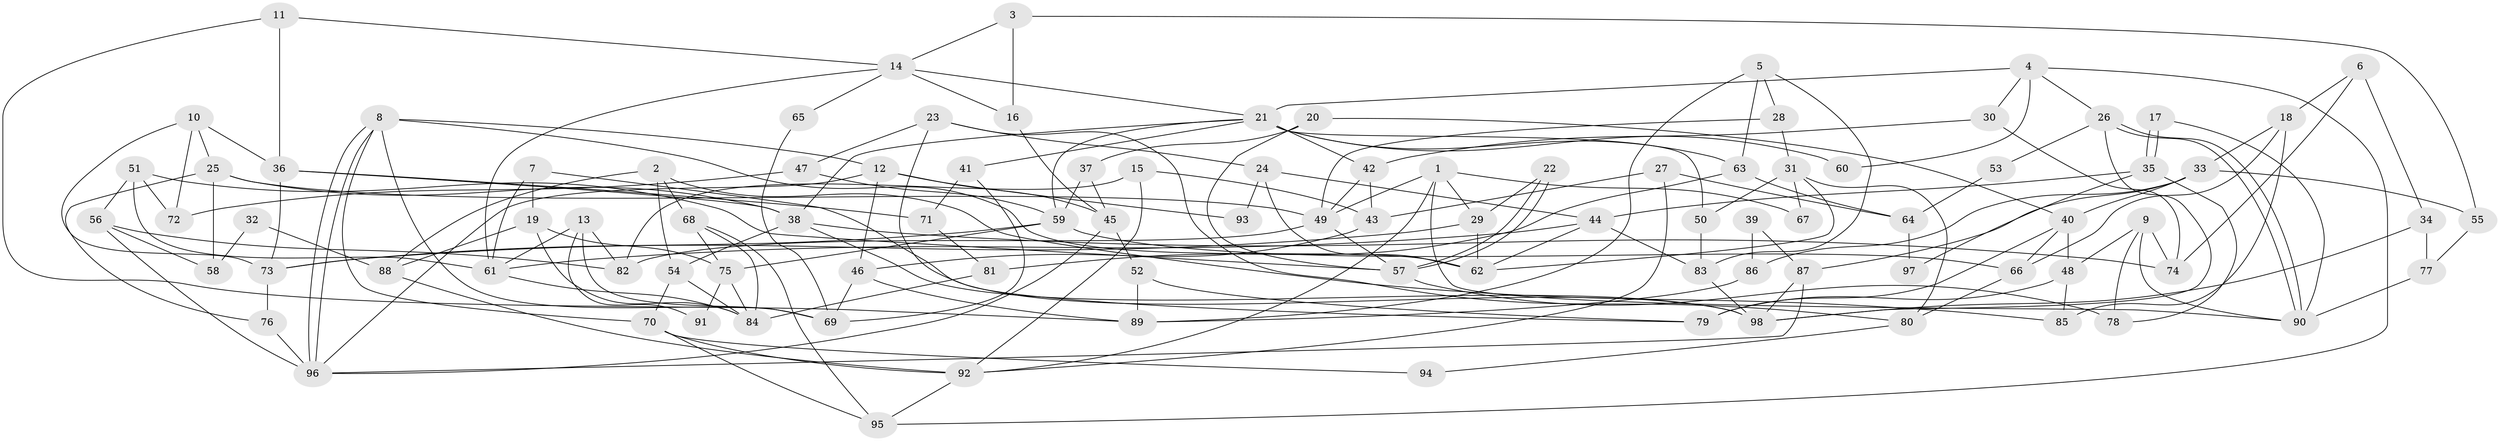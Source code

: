 // Generated by graph-tools (version 1.1) at 2025/50/03/09/25 03:50:10]
// undirected, 98 vertices, 196 edges
graph export_dot {
graph [start="1"]
  node [color=gray90,style=filled];
  1;
  2;
  3;
  4;
  5;
  6;
  7;
  8;
  9;
  10;
  11;
  12;
  13;
  14;
  15;
  16;
  17;
  18;
  19;
  20;
  21;
  22;
  23;
  24;
  25;
  26;
  27;
  28;
  29;
  30;
  31;
  32;
  33;
  34;
  35;
  36;
  37;
  38;
  39;
  40;
  41;
  42;
  43;
  44;
  45;
  46;
  47;
  48;
  49;
  50;
  51;
  52;
  53;
  54;
  55;
  56;
  57;
  58;
  59;
  60;
  61;
  62;
  63;
  64;
  65;
  66;
  67;
  68;
  69;
  70;
  71;
  72;
  73;
  74;
  75;
  76;
  77;
  78;
  79;
  80;
  81;
  82;
  83;
  84;
  85;
  86;
  87;
  88;
  89;
  90;
  91;
  92;
  93;
  94;
  95;
  96;
  97;
  98;
  1 -- 49;
  1 -- 92;
  1 -- 29;
  1 -- 67;
  1 -- 90;
  2 -- 54;
  2 -- 68;
  2 -- 85;
  2 -- 88;
  3 -- 16;
  3 -- 14;
  3 -- 55;
  4 -- 95;
  4 -- 21;
  4 -- 26;
  4 -- 30;
  4 -- 60;
  5 -- 89;
  5 -- 83;
  5 -- 28;
  5 -- 63;
  6 -- 34;
  6 -- 74;
  6 -- 18;
  7 -- 61;
  7 -- 98;
  7 -- 19;
  8 -- 96;
  8 -- 96;
  8 -- 62;
  8 -- 12;
  8 -- 69;
  8 -- 70;
  9 -- 48;
  9 -- 90;
  9 -- 74;
  9 -- 78;
  10 -- 36;
  10 -- 73;
  10 -- 25;
  10 -- 72;
  11 -- 89;
  11 -- 36;
  11 -- 14;
  12 -- 96;
  12 -- 45;
  12 -- 46;
  12 -- 93;
  13 -- 61;
  13 -- 82;
  13 -- 69;
  13 -- 91;
  14 -- 21;
  14 -- 16;
  14 -- 61;
  14 -- 65;
  15 -- 43;
  15 -- 92;
  15 -- 82;
  16 -- 45;
  17 -- 90;
  17 -- 35;
  17 -- 35;
  18 -- 33;
  18 -- 66;
  18 -- 85;
  19 -- 75;
  19 -- 84;
  19 -- 88;
  20 -- 57;
  20 -- 37;
  20 -- 40;
  21 -- 59;
  21 -- 38;
  21 -- 41;
  21 -- 42;
  21 -- 50;
  21 -- 60;
  21 -- 63;
  22 -- 29;
  22 -- 57;
  22 -- 57;
  23 -- 24;
  23 -- 79;
  23 -- 47;
  23 -- 80;
  24 -- 44;
  24 -- 62;
  24 -- 93;
  25 -- 49;
  25 -- 38;
  25 -- 58;
  25 -- 76;
  26 -- 90;
  26 -- 90;
  26 -- 53;
  26 -- 98;
  27 -- 43;
  27 -- 92;
  27 -- 64;
  28 -- 49;
  28 -- 31;
  29 -- 73;
  29 -- 62;
  30 -- 74;
  30 -- 42;
  31 -- 62;
  31 -- 50;
  31 -- 67;
  31 -- 80;
  32 -- 88;
  32 -- 58;
  33 -- 40;
  33 -- 87;
  33 -- 55;
  33 -- 86;
  34 -- 77;
  34 -- 98;
  35 -- 78;
  35 -- 44;
  35 -- 97;
  36 -- 73;
  36 -- 38;
  36 -- 71;
  37 -- 45;
  37 -- 59;
  38 -- 98;
  38 -- 54;
  38 -- 74;
  39 -- 87;
  39 -- 86;
  40 -- 66;
  40 -- 48;
  40 -- 79;
  41 -- 69;
  41 -- 71;
  42 -- 43;
  42 -- 49;
  43 -- 46;
  44 -- 61;
  44 -- 62;
  44 -- 83;
  45 -- 96;
  45 -- 52;
  46 -- 69;
  46 -- 89;
  47 -- 59;
  47 -- 72;
  48 -- 85;
  48 -- 79;
  49 -- 57;
  49 -- 82;
  50 -- 83;
  51 -- 61;
  51 -- 72;
  51 -- 56;
  51 -- 57;
  52 -- 79;
  52 -- 89;
  53 -- 64;
  54 -- 84;
  54 -- 70;
  55 -- 77;
  56 -- 82;
  56 -- 58;
  56 -- 96;
  57 -- 78;
  59 -- 66;
  59 -- 75;
  59 -- 73;
  61 -- 84;
  63 -- 64;
  63 -- 81;
  64 -- 97;
  65 -- 69;
  66 -- 80;
  68 -- 84;
  68 -- 95;
  68 -- 75;
  70 -- 92;
  70 -- 94;
  70 -- 95;
  71 -- 81;
  73 -- 76;
  75 -- 84;
  75 -- 91;
  76 -- 96;
  77 -- 90;
  80 -- 94;
  81 -- 84;
  83 -- 98;
  86 -- 89;
  87 -- 98;
  87 -- 96;
  88 -- 92;
  92 -- 95;
}
